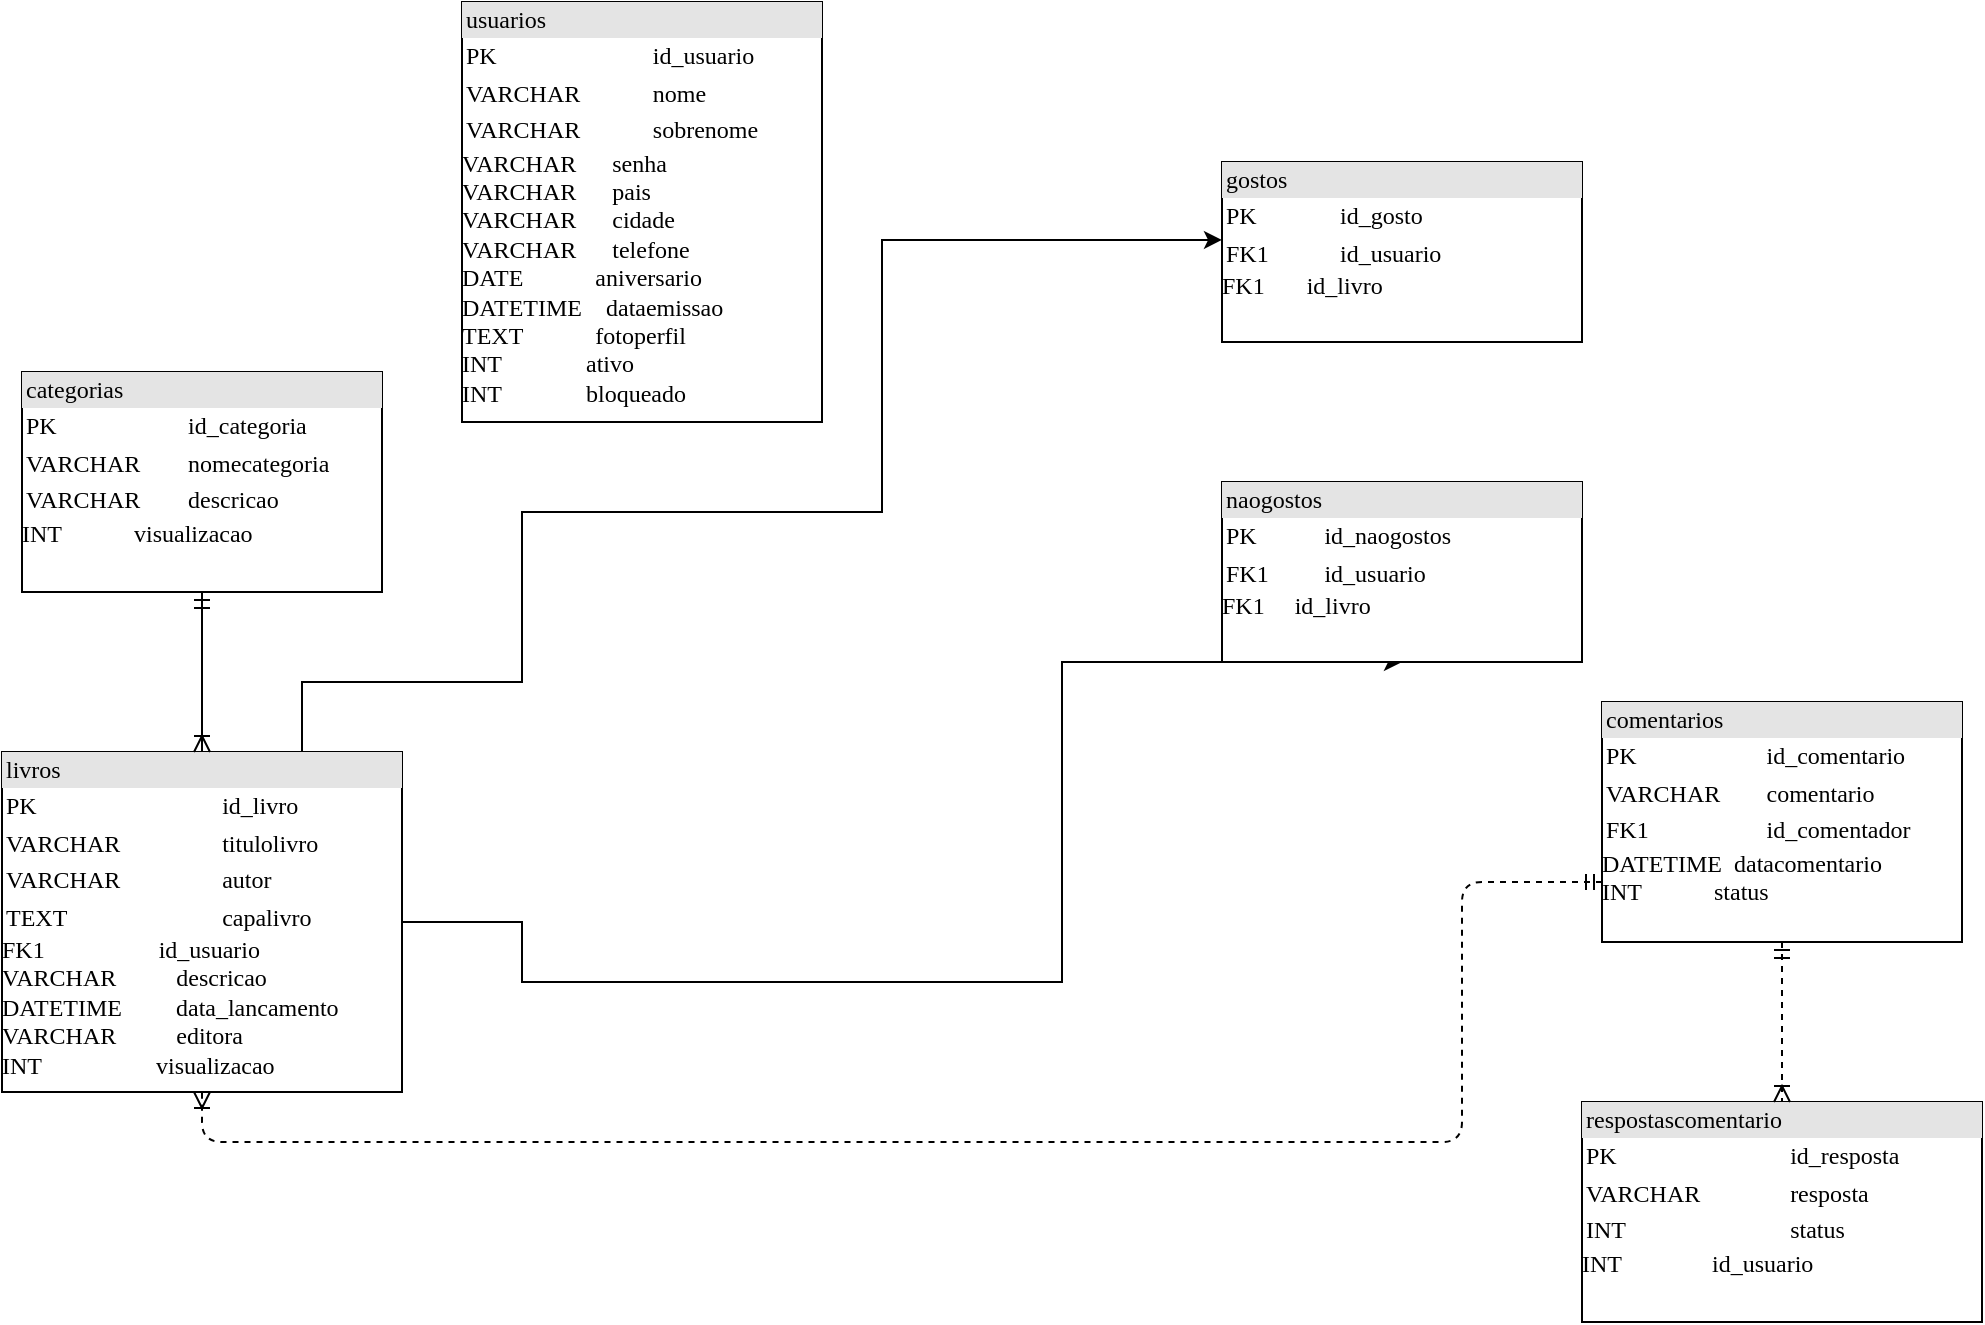 <mxfile version="13.9.9" type="device"><diagram name="Page-1" id="2ca16b54-16f6-2749-3443-fa8db7711227"><mxGraphModel dx="1285" dy="581" grid="1" gridSize="10" guides="1" tooltips="1" connect="1" arrows="1" fold="1" page="1" pageScale="1" pageWidth="1100" pageHeight="850" background="#ffffff" math="0" shadow="0"><root><mxCell id="0"/><mxCell id="1" parent="0"/><mxCell id="2ed32ef02a7f4228-1" value="&lt;div style=&quot;box-sizing: border-box ; width: 100% ; background: #e4e4e4 ; padding: 2px&quot;&gt;usuarios&lt;/div&gt;&lt;table style=&quot;width: 100% ; font-size: 1em&quot; cellpadding=&quot;2&quot; cellspacing=&quot;0&quot;&gt;&lt;tbody&gt;&lt;tr&gt;&lt;td&gt;PK&lt;/td&gt;&lt;td&gt;id_usuario&lt;/td&gt;&lt;/tr&gt;&lt;tr&gt;&lt;td&gt;VARCHAR&lt;/td&gt;&lt;td&gt;nome&lt;/td&gt;&lt;/tr&gt;&lt;tr&gt;&lt;td&gt;VARCHAR&lt;/td&gt;&lt;td&gt;sobrenome&lt;/td&gt;&lt;/tr&gt;&lt;/tbody&gt;&lt;/table&gt;VARCHAR&amp;nbsp; &amp;nbsp; &amp;nbsp; senha&lt;br&gt;VARCHAR&amp;nbsp; &amp;nbsp; &amp;nbsp; pais&lt;br&gt;VARCHAR&amp;nbsp; &amp;nbsp; &amp;nbsp; cidade&lt;br&gt;VARCHAR&amp;nbsp; &amp;nbsp; &amp;nbsp; telefone&lt;br&gt;DATE&amp;nbsp; &amp;nbsp; &amp;nbsp; &amp;nbsp; &amp;nbsp; &amp;nbsp; aniversario&lt;br&gt;DATETIME&amp;nbsp; &amp;nbsp; dataemissao&lt;br&gt;TEXT&amp;nbsp; &amp;nbsp; &amp;nbsp; &amp;nbsp; &amp;nbsp; &amp;nbsp; fotoperfil&lt;br&gt;INT&amp;nbsp; &amp;nbsp; &amp;nbsp; &amp;nbsp; &amp;nbsp; &amp;nbsp; &amp;nbsp; ativo&lt;br&gt;INT&amp;nbsp; &amp;nbsp; &amp;nbsp; &amp;nbsp; &amp;nbsp; &amp;nbsp; &amp;nbsp; bloqueado" style="verticalAlign=top;align=left;overflow=fill;html=1;rounded=0;shadow=0;comic=0;labelBackgroundColor=none;strokeWidth=1;fontFamily=Verdana;fontSize=12" parent="1" vertex="1"><mxGeometry x="300" y="60" width="180" height="210" as="geometry"/></mxCell><mxCell id="2ed32ef02a7f4228-2" value="&lt;div style=&quot;box-sizing: border-box ; width: 100% ; background: #e4e4e4 ; padding: 2px&quot;&gt;gostos&lt;/div&gt;&lt;table style=&quot;width: 100% ; font-size: 1em&quot; cellpadding=&quot;2&quot; cellspacing=&quot;0&quot;&gt;&lt;tbody&gt;&lt;tr&gt;&lt;td&gt;PK&lt;/td&gt;&lt;td&gt;id_gosto&lt;/td&gt;&lt;/tr&gt;&lt;tr&gt;&lt;td&gt;FK1&lt;/td&gt;&lt;td&gt;id_usuario&lt;/td&gt;&lt;/tr&gt;&lt;/tbody&gt;&lt;/table&gt;FK1&amp;nbsp; &amp;nbsp; &amp;nbsp; &amp;nbsp;id_livro" style="verticalAlign=top;align=left;overflow=fill;html=1;rounded=0;shadow=0;comic=0;labelBackgroundColor=none;strokeWidth=1;fontFamily=Verdana;fontSize=12" parent="1" vertex="1"><mxGeometry x="680" y="140" width="180" height="90" as="geometry"/></mxCell><mxCell id="2ed32ef02a7f4228-22" style="edgeStyle=orthogonalEdgeStyle;html=1;exitX=0;exitY=0.75;dashed=1;labelBackgroundColor=none;startArrow=ERmandOne;endArrow=ERoneToMany;fontFamily=Verdana;fontSize=12;align=left;" parent="1" source="2ed32ef02a7f4228-8" target="2ed32ef02a7f4228-4" edge="1"><mxGeometry relative="1" as="geometry"><mxPoint x="290" y="865" as="targetPoint"/><Array as="points"><mxPoint x="800" y="500"/><mxPoint x="800" y="630"/></Array></mxGeometry></mxCell><mxCell id="11i8zKT8weKT9dw1w2EE-2" style="edgeStyle=orthogonalEdgeStyle;rounded=0;orthogonalLoop=1;jettySize=auto;html=1;exitX=1;exitY=0.5;exitDx=0;exitDy=0;entryX=0.5;entryY=1;entryDx=0;entryDy=0;" edge="1" parent="1" source="2ed32ef02a7f4228-4" target="11i8zKT8weKT9dw1w2EE-1"><mxGeometry relative="1" as="geometry"><Array as="points"><mxPoint x="330" y="520"/><mxPoint x="330" y="550"/><mxPoint x="600" y="550"/></Array></mxGeometry></mxCell><mxCell id="11i8zKT8weKT9dw1w2EE-3" style="edgeStyle=orthogonalEdgeStyle;rounded=0;orthogonalLoop=1;jettySize=auto;html=1;exitX=0.75;exitY=0;exitDx=0;exitDy=0;entryX=0;entryY=0.433;entryDx=0;entryDy=0;entryPerimeter=0;" edge="1" parent="1" source="2ed32ef02a7f4228-4" target="2ed32ef02a7f4228-2"><mxGeometry relative="1" as="geometry"><Array as="points"><mxPoint x="220" y="400"/><mxPoint x="330" y="400"/><mxPoint x="330" y="315"/><mxPoint x="510" y="315"/></Array></mxGeometry></mxCell><mxCell id="2ed32ef02a7f4228-4" value="&lt;div style=&quot;box-sizing: border-box ; width: 100% ; background: #e4e4e4 ; padding: 2px&quot;&gt;livros&lt;/div&gt;&lt;table style=&quot;width: 100% ; font-size: 1em&quot; cellpadding=&quot;2&quot; cellspacing=&quot;0&quot;&gt;&lt;tbody&gt;&lt;tr&gt;&lt;td&gt;PK&lt;/td&gt;&lt;td&gt;id_livro&lt;/td&gt;&lt;/tr&gt;&lt;tr&gt;&lt;td&gt;VARCHAR&lt;/td&gt;&lt;td&gt;titulolivro&lt;br&gt;&lt;/td&gt;&lt;/tr&gt;&lt;tr&gt;&lt;td&gt;VARCHAR&lt;/td&gt;&lt;td&gt;autor&lt;br&gt;&lt;/td&gt;&lt;/tr&gt;&lt;tr&gt;&lt;td&gt;TEXT&lt;/td&gt;&lt;td&gt;capalivro&lt;/td&gt;&lt;/tr&gt;&lt;/tbody&gt;&lt;/table&gt;FK1&amp;nbsp; &amp;nbsp; &amp;nbsp; &amp;nbsp; &amp;nbsp; &amp;nbsp; &amp;nbsp; &amp;nbsp; &amp;nbsp; &amp;nbsp;id_usuario&lt;br&gt;VARCHAR&amp;nbsp; &amp;nbsp; &amp;nbsp; &amp;nbsp; &amp;nbsp; descricao&lt;br&gt;DATETIME&amp;nbsp; &amp;nbsp; &amp;nbsp; &amp;nbsp; &amp;nbsp;data_lancamento&amp;nbsp;&lt;br&gt;VARCHAR&amp;nbsp; &amp;nbsp; &amp;nbsp; &amp;nbsp; &amp;nbsp; editora&lt;br&gt;INT&amp;nbsp; &amp;nbsp; &amp;nbsp; &amp;nbsp; &amp;nbsp; &amp;nbsp; &amp;nbsp; &amp;nbsp; &amp;nbsp; &amp;nbsp;visualizacao" style="verticalAlign=top;align=left;overflow=fill;html=1;rounded=0;shadow=0;comic=0;labelBackgroundColor=none;strokeWidth=1;fontFamily=Verdana;fontSize=12" parent="1" vertex="1"><mxGeometry x="70" y="435" width="200" height="170" as="geometry"/></mxCell><mxCell id="2ed32ef02a7f4228-15" style="edgeStyle=orthogonalEdgeStyle;html=1;entryX=0.5;entryY=0;labelBackgroundColor=none;startArrow=ERmandOne;endArrow=ERoneToMany;fontFamily=Verdana;fontSize=12;align=left;" parent="1" source="2ed32ef02a7f4228-5" target="2ed32ef02a7f4228-4" edge="1"><mxGeometry relative="1" as="geometry"/></mxCell><object label="&lt;div style=&quot;box-sizing: border-box ; width: 100% ; background: #e4e4e4 ; padding: 2px&quot;&gt;categorias&lt;/div&gt;&lt;table style=&quot;width: 100% ; font-size: 1em&quot; cellpadding=&quot;2&quot; cellspacing=&quot;0&quot;&gt;&lt;tbody&gt;&lt;tr&gt;&lt;td&gt;PK&lt;/td&gt;&lt;td&gt;id_categoria&lt;/td&gt;&lt;/tr&gt;&lt;tr&gt;&lt;td&gt;VARCHAR&lt;/td&gt;&lt;td&gt;nomecategoria&lt;/td&gt;&lt;/tr&gt;&lt;tr&gt;&lt;td&gt;VARCHAR&lt;/td&gt;&lt;td&gt;descricao&amp;nbsp;&lt;/td&gt;&lt;/tr&gt;&lt;/tbody&gt;&lt;/table&gt;INT&amp;nbsp; &amp;nbsp; &amp;nbsp; &amp;nbsp; &amp;nbsp; &amp;nbsp; visualizacao" email="henriquesilva@gmail.com" id="2ed32ef02a7f4228-5"><mxCell style="verticalAlign=top;align=left;overflow=fill;html=1;rounded=0;shadow=0;comic=0;labelBackgroundColor=none;strokeWidth=1;fontFamily=Verdana;fontSize=12" parent="1" vertex="1"><mxGeometry x="80" y="245" width="180" height="110" as="geometry"/></mxCell></object><mxCell id="2ed32ef02a7f4228-7" value="&lt;div style=&quot;box-sizing: border-box ; width: 100% ; background: #e4e4e4 ; padding: 2px&quot;&gt;respostascomentario&lt;/div&gt;&lt;table style=&quot;width: 100% ; font-size: 1em&quot; cellpadding=&quot;2&quot; cellspacing=&quot;0&quot;&gt;&lt;tbody&gt;&lt;tr&gt;&lt;td&gt;PK&lt;/td&gt;&lt;td&gt;id_resposta&lt;/td&gt;&lt;/tr&gt;&lt;tr&gt;&lt;td&gt;VARCHAR&lt;/td&gt;&lt;td&gt;resposta&lt;/td&gt;&lt;/tr&gt;&lt;tr&gt;&lt;td&gt;INT&lt;/td&gt;&lt;td&gt;status&lt;/td&gt;&lt;/tr&gt;&lt;/tbody&gt;&lt;/table&gt;INT&amp;nbsp; &amp;nbsp; &amp;nbsp; &amp;nbsp; &amp;nbsp; &amp;nbsp; &amp;nbsp; &amp;nbsp;id_usuario" style="verticalAlign=top;align=left;overflow=fill;html=1;rounded=0;shadow=0;comic=0;labelBackgroundColor=none;strokeWidth=1;fontFamily=Verdana;fontSize=12" parent="1" vertex="1"><mxGeometry x="860" y="610" width="200" height="110" as="geometry"/></mxCell><mxCell id="2ed32ef02a7f4228-17" style="edgeStyle=orthogonalEdgeStyle;html=1;entryX=0.5;entryY=0;labelBackgroundColor=none;startArrow=ERmandOne;endArrow=ERoneToMany;fontFamily=Verdana;fontSize=12;align=left;dashed=1;" parent="1" source="2ed32ef02a7f4228-8" target="2ed32ef02a7f4228-7" edge="1"><mxGeometry relative="1" as="geometry"/></mxCell><mxCell id="2ed32ef02a7f4228-8" value="&lt;div style=&quot;box-sizing: border-box ; width: 100% ; background: #e4e4e4 ; padding: 2px&quot;&gt;comentarios&lt;/div&gt;&lt;table style=&quot;width: 100% ; font-size: 1em&quot; cellpadding=&quot;2&quot; cellspacing=&quot;0&quot;&gt;&lt;tbody&gt;&lt;tr&gt;&lt;td&gt;PK&lt;/td&gt;&lt;td&gt;id_comentario&lt;/td&gt;&lt;/tr&gt;&lt;tr&gt;&lt;td&gt;VARCHAR&lt;/td&gt;&lt;td&gt;comentario&lt;/td&gt;&lt;/tr&gt;&lt;tr&gt;&lt;td&gt;FK1&lt;/td&gt;&lt;td&gt;id_comentador&lt;br&gt;&lt;/td&gt;&lt;/tr&gt;&lt;/tbody&gt;&lt;/table&gt;DATETIME&amp;nbsp; datacomentario&lt;br&gt;INT&amp;nbsp; &amp;nbsp; &amp;nbsp; &amp;nbsp; &amp;nbsp; &amp;nbsp; status" style="verticalAlign=top;align=left;overflow=fill;html=1;rounded=0;shadow=0;comic=0;labelBackgroundColor=none;strokeWidth=1;fontFamily=Verdana;fontSize=12" parent="1" vertex="1"><mxGeometry x="870" y="410" width="180" height="120" as="geometry"/></mxCell><mxCell id="11i8zKT8weKT9dw1w2EE-1" value="&lt;div style=&quot;box-sizing: border-box ; width: 100% ; background: #e4e4e4 ; padding: 2px&quot;&gt;naogostos&lt;/div&gt;&lt;table style=&quot;width: 100% ; font-size: 1em&quot; cellpadding=&quot;2&quot; cellspacing=&quot;0&quot;&gt;&lt;tbody&gt;&lt;tr&gt;&lt;td&gt;PK&lt;/td&gt;&lt;td&gt;id_naogostos&lt;/td&gt;&lt;/tr&gt;&lt;tr&gt;&lt;td&gt;FK1&lt;/td&gt;&lt;td&gt;id_usuario&lt;/td&gt;&lt;/tr&gt;&lt;/tbody&gt;&lt;/table&gt;FK1&amp;nbsp; &amp;nbsp; &amp;nbsp;id_livro" style="verticalAlign=top;align=left;overflow=fill;html=1;rounded=0;shadow=0;comic=0;labelBackgroundColor=none;strokeWidth=1;fontFamily=Verdana;fontSize=12" vertex="1" parent="1"><mxGeometry x="680" y="300" width="180" height="90" as="geometry"/></mxCell></root></mxGraphModel></diagram></mxfile>